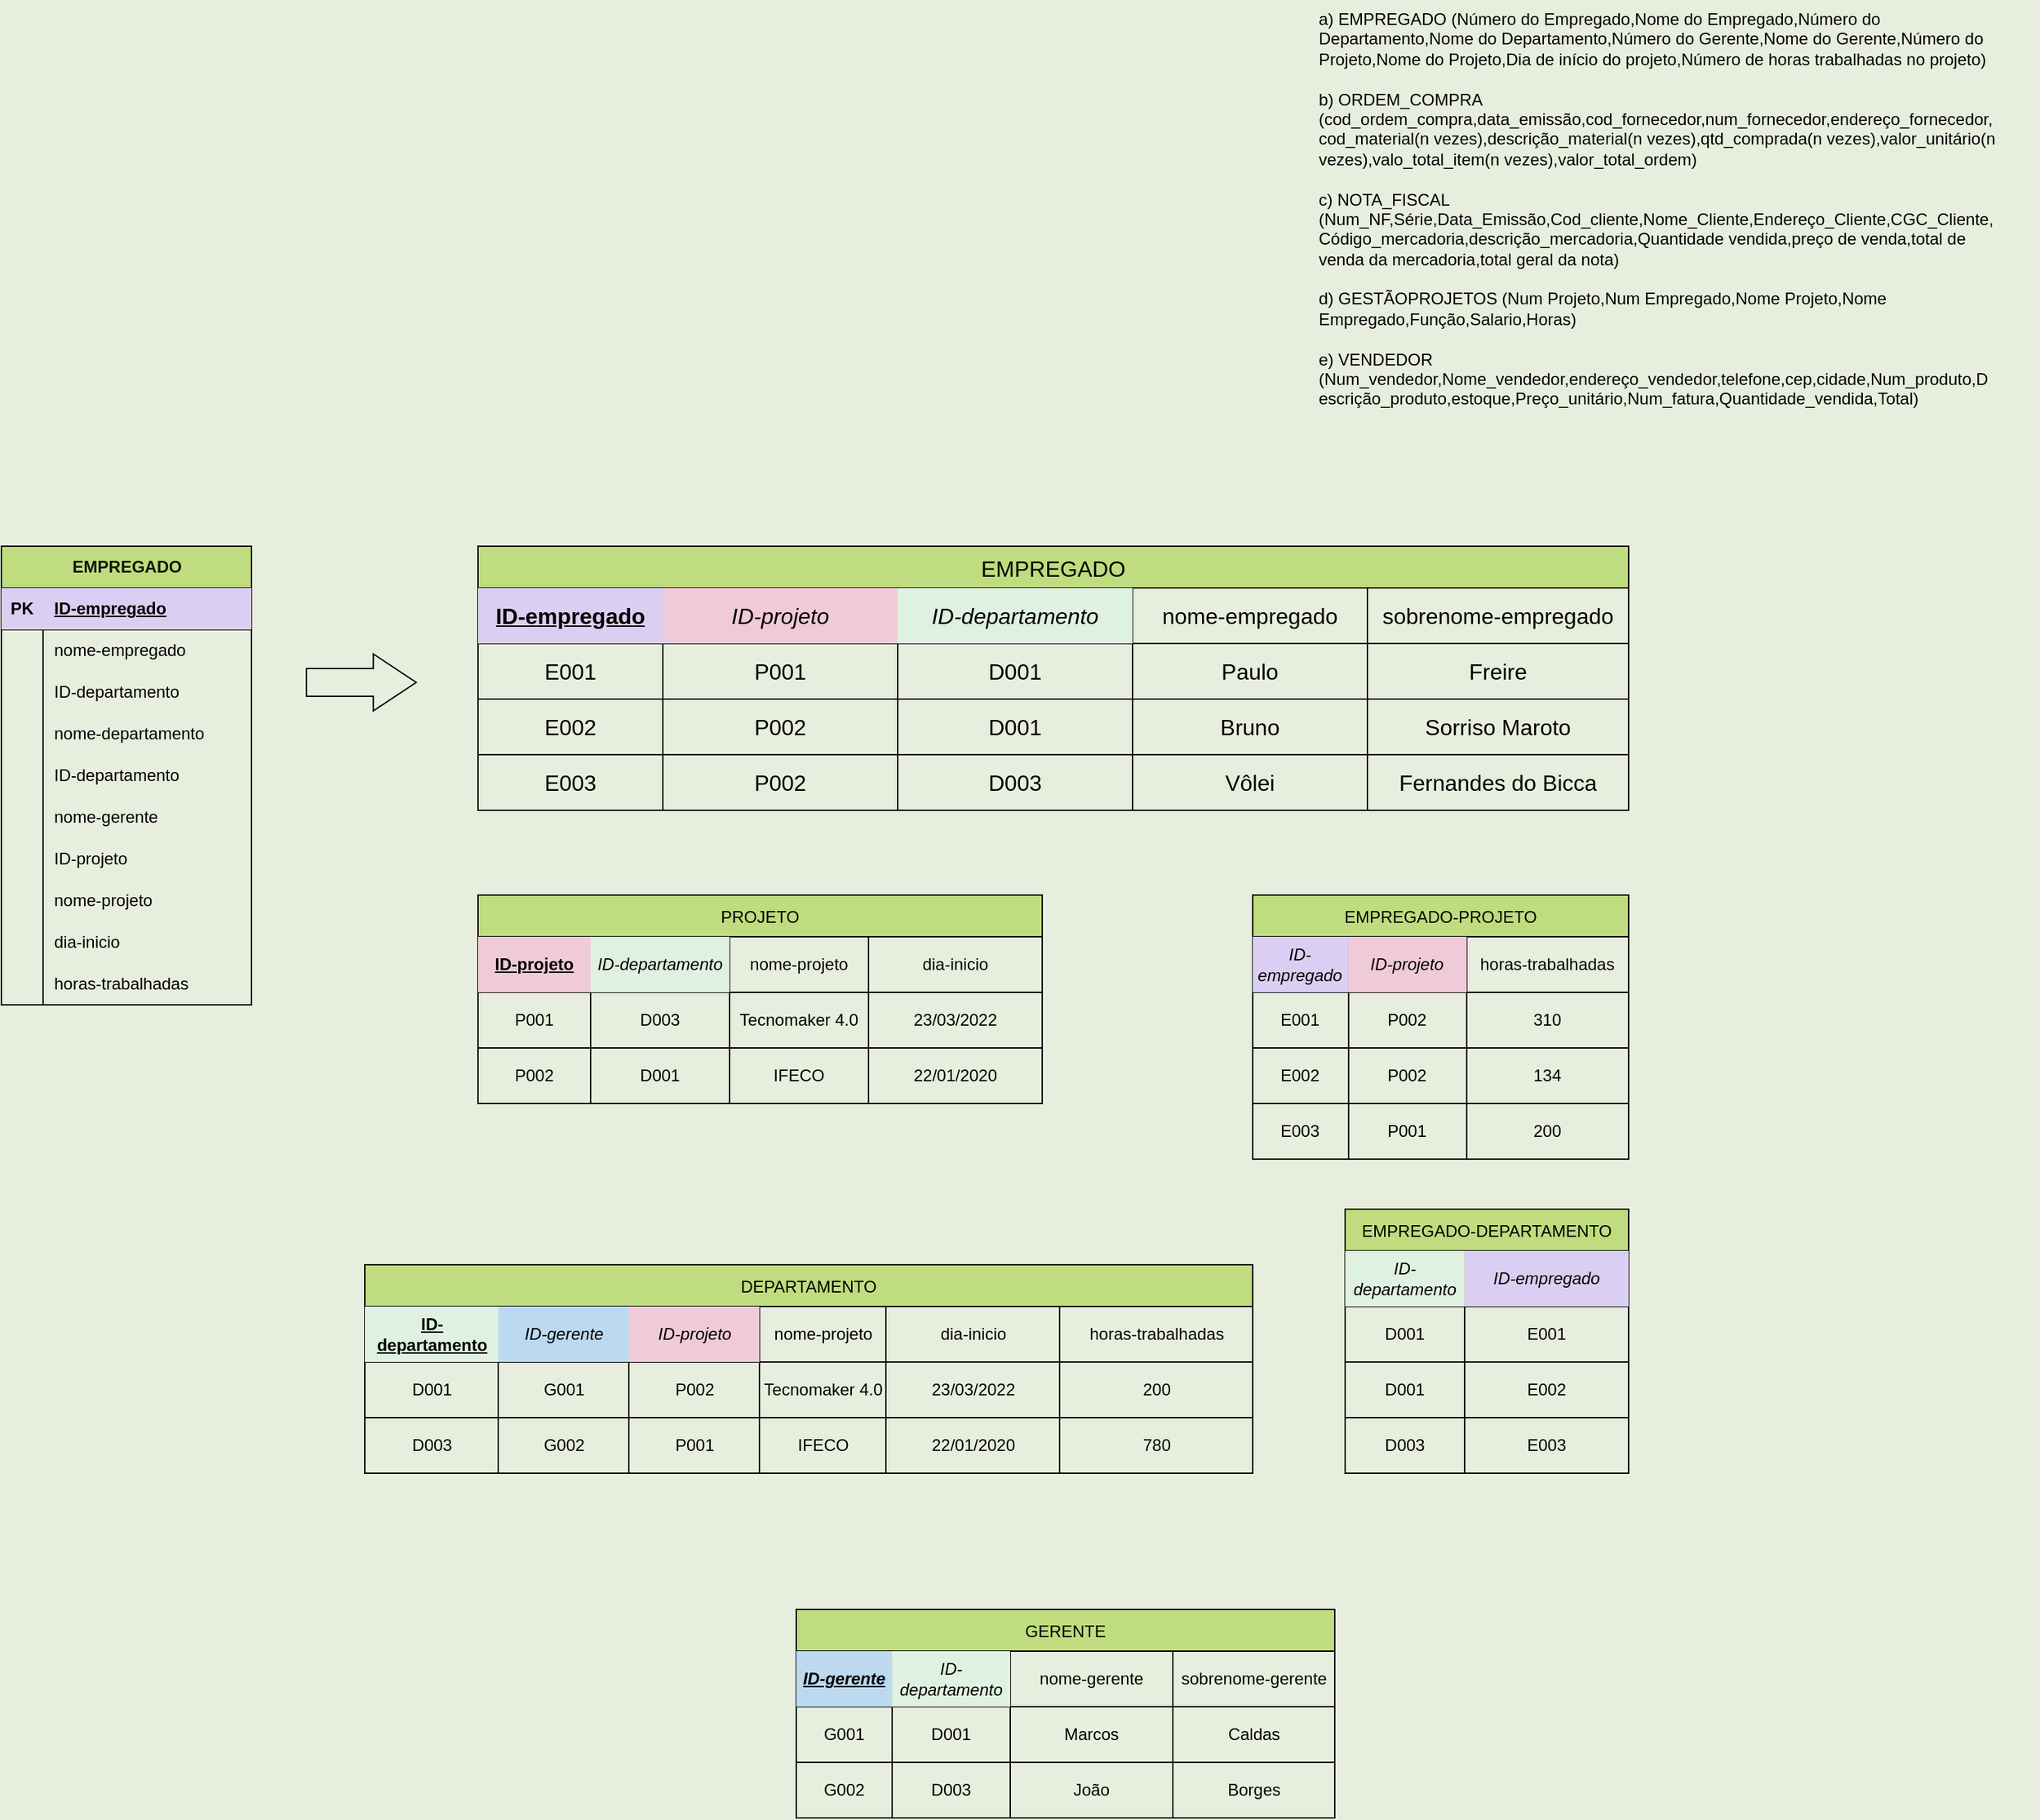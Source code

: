 <mxfile version="21.5.2" type="github">
  <diagram name="Página-1" id="yhrqLoXocR5tAU90KhDH">
    <mxGraphModel dx="1763" dy="854" grid="0" gridSize="10" guides="1" tooltips="1" connect="1" arrows="1" fold="1" page="0" pageScale="1" pageWidth="827" pageHeight="1169" background="#e8eedd" math="0" shadow="0">
      <root>
        <mxCell id="0" />
        <mxCell id="1" parent="0" />
        <mxCell id="97QDHkDUi-sa9f5NVffC-14" value="&lt;font color=&quot;#13180c&quot;&gt;EMPREGADO&lt;/font&gt;" style="shape=table;startSize=30;container=1;collapsible=1;childLayout=tableLayout;fixedRows=1;rowLines=0;fontStyle=1;align=center;resizeLast=1;html=1;fillColor=#bfdd7e;" vertex="1" parent="1">
          <mxGeometry x="-316" y="393" width="180" height="330" as="geometry" />
        </mxCell>
        <mxCell id="97QDHkDUi-sa9f5NVffC-15" value="" style="shape=tableRow;horizontal=0;startSize=0;swimlaneHead=0;swimlaneBody=0;fillColor=none;collapsible=0;dropTarget=0;points=[[0,0.5],[1,0.5]];portConstraint=eastwest;top=0;left=0;right=0;bottom=1;" vertex="1" parent="97QDHkDUi-sa9f5NVffC-14">
          <mxGeometry y="30" width="180" height="30" as="geometry" />
        </mxCell>
        <mxCell id="97QDHkDUi-sa9f5NVffC-16" value="PK" style="shape=partialRectangle;connectable=0;fillColor=#dacff2;top=0;left=0;bottom=0;right=0;fontStyle=1;overflow=hidden;whiteSpace=wrap;html=1;strokeColor=#dacff2;" vertex="1" parent="97QDHkDUi-sa9f5NVffC-15">
          <mxGeometry width="30" height="30" as="geometry">
            <mxRectangle width="30" height="30" as="alternateBounds" />
          </mxGeometry>
        </mxCell>
        <mxCell id="97QDHkDUi-sa9f5NVffC-17" value="ID-empregado" style="shape=partialRectangle;connectable=0;fillColor=#dacff2;top=0;left=0;bottom=0;right=0;align=left;spacingLeft=6;fontStyle=5;overflow=hidden;whiteSpace=wrap;html=1;strokeColor=#518e48;" vertex="1" parent="97QDHkDUi-sa9f5NVffC-15">
          <mxGeometry x="30" width="150" height="30" as="geometry">
            <mxRectangle width="150" height="30" as="alternateBounds" />
          </mxGeometry>
        </mxCell>
        <mxCell id="97QDHkDUi-sa9f5NVffC-18" value="" style="shape=tableRow;horizontal=0;startSize=0;swimlaneHead=0;swimlaneBody=0;fillColor=none;collapsible=0;dropTarget=0;points=[[0,0.5],[1,0.5]];portConstraint=eastwest;top=0;left=0;right=0;bottom=0;" vertex="1" parent="97QDHkDUi-sa9f5NVffC-14">
          <mxGeometry y="60" width="180" height="30" as="geometry" />
        </mxCell>
        <mxCell id="97QDHkDUi-sa9f5NVffC-19" value="" style="shape=partialRectangle;connectable=0;fillColor=none;top=0;left=0;bottom=0;right=0;editable=1;overflow=hidden;whiteSpace=wrap;html=1;" vertex="1" parent="97QDHkDUi-sa9f5NVffC-18">
          <mxGeometry width="30" height="30" as="geometry">
            <mxRectangle width="30" height="30" as="alternateBounds" />
          </mxGeometry>
        </mxCell>
        <mxCell id="97QDHkDUi-sa9f5NVffC-20" value="nome-empregado" style="shape=partialRectangle;connectable=0;fillColor=none;top=0;left=0;bottom=0;right=0;align=left;spacingLeft=6;overflow=hidden;whiteSpace=wrap;html=1;" vertex="1" parent="97QDHkDUi-sa9f5NVffC-18">
          <mxGeometry x="30" width="150" height="30" as="geometry">
            <mxRectangle width="150" height="30" as="alternateBounds" />
          </mxGeometry>
        </mxCell>
        <mxCell id="97QDHkDUi-sa9f5NVffC-21" value="" style="shape=tableRow;horizontal=0;startSize=0;swimlaneHead=0;swimlaneBody=0;fillColor=none;collapsible=0;dropTarget=0;points=[[0,0.5],[1,0.5]];portConstraint=eastwest;top=0;left=0;right=0;bottom=0;" vertex="1" parent="97QDHkDUi-sa9f5NVffC-14">
          <mxGeometry y="90" width="180" height="30" as="geometry" />
        </mxCell>
        <mxCell id="97QDHkDUi-sa9f5NVffC-22" value="" style="shape=partialRectangle;connectable=0;fillColor=none;top=0;left=0;bottom=0;right=0;editable=1;overflow=hidden;whiteSpace=wrap;html=1;" vertex="1" parent="97QDHkDUi-sa9f5NVffC-21">
          <mxGeometry width="30" height="30" as="geometry">
            <mxRectangle width="30" height="30" as="alternateBounds" />
          </mxGeometry>
        </mxCell>
        <mxCell id="97QDHkDUi-sa9f5NVffC-23" value="ID-departamento" style="shape=partialRectangle;connectable=0;fillColor=none;top=0;left=0;bottom=0;right=0;align=left;spacingLeft=6;overflow=hidden;whiteSpace=wrap;html=1;" vertex="1" parent="97QDHkDUi-sa9f5NVffC-21">
          <mxGeometry x="30" width="150" height="30" as="geometry">
            <mxRectangle width="150" height="30" as="alternateBounds" />
          </mxGeometry>
        </mxCell>
        <mxCell id="97QDHkDUi-sa9f5NVffC-24" value="" style="shape=tableRow;horizontal=0;startSize=0;swimlaneHead=0;swimlaneBody=0;fillColor=none;collapsible=0;dropTarget=0;points=[[0,0.5],[1,0.5]];portConstraint=eastwest;top=0;left=0;right=0;bottom=0;" vertex="1" parent="97QDHkDUi-sa9f5NVffC-14">
          <mxGeometry y="120" width="180" height="30" as="geometry" />
        </mxCell>
        <mxCell id="97QDHkDUi-sa9f5NVffC-25" value="" style="shape=partialRectangle;connectable=0;fillColor=none;top=0;left=0;bottom=0;right=0;editable=1;overflow=hidden;whiteSpace=wrap;html=1;" vertex="1" parent="97QDHkDUi-sa9f5NVffC-24">
          <mxGeometry width="30" height="30" as="geometry">
            <mxRectangle width="30" height="30" as="alternateBounds" />
          </mxGeometry>
        </mxCell>
        <mxCell id="97QDHkDUi-sa9f5NVffC-26" value="nome-departamento" style="shape=partialRectangle;connectable=0;fillColor=none;top=0;left=0;bottom=0;right=0;align=left;spacingLeft=6;overflow=hidden;whiteSpace=wrap;html=1;" vertex="1" parent="97QDHkDUi-sa9f5NVffC-24">
          <mxGeometry x="30" width="150" height="30" as="geometry">
            <mxRectangle width="150" height="30" as="alternateBounds" />
          </mxGeometry>
        </mxCell>
        <mxCell id="97QDHkDUi-sa9f5NVffC-49" style="shape=tableRow;horizontal=0;startSize=0;swimlaneHead=0;swimlaneBody=0;fillColor=none;collapsible=0;dropTarget=0;points=[[0,0.5],[1,0.5]];portConstraint=eastwest;top=0;left=0;right=0;bottom=0;" vertex="1" parent="97QDHkDUi-sa9f5NVffC-14">
          <mxGeometry y="150" width="180" height="30" as="geometry" />
        </mxCell>
        <mxCell id="97QDHkDUi-sa9f5NVffC-50" style="shape=partialRectangle;connectable=0;fillColor=none;top=0;left=0;bottom=0;right=0;editable=1;overflow=hidden;whiteSpace=wrap;html=1;" vertex="1" parent="97QDHkDUi-sa9f5NVffC-49">
          <mxGeometry width="30" height="30" as="geometry">
            <mxRectangle width="30" height="30" as="alternateBounds" />
          </mxGeometry>
        </mxCell>
        <mxCell id="97QDHkDUi-sa9f5NVffC-51" value="ID-departamento" style="shape=partialRectangle;connectable=0;fillColor=none;top=0;left=0;bottom=0;right=0;align=left;spacingLeft=6;overflow=hidden;whiteSpace=wrap;html=1;" vertex="1" parent="97QDHkDUi-sa9f5NVffC-49">
          <mxGeometry x="30" width="150" height="30" as="geometry">
            <mxRectangle width="150" height="30" as="alternateBounds" />
          </mxGeometry>
        </mxCell>
        <mxCell id="97QDHkDUi-sa9f5NVffC-28" style="shape=tableRow;horizontal=0;startSize=0;swimlaneHead=0;swimlaneBody=0;fillColor=none;collapsible=0;dropTarget=0;points=[[0,0.5],[1,0.5]];portConstraint=eastwest;top=0;left=0;right=0;bottom=0;" vertex="1" parent="97QDHkDUi-sa9f5NVffC-14">
          <mxGeometry y="180" width="180" height="30" as="geometry" />
        </mxCell>
        <mxCell id="97QDHkDUi-sa9f5NVffC-29" style="shape=partialRectangle;connectable=0;fillColor=none;top=0;left=0;bottom=0;right=0;editable=1;overflow=hidden;whiteSpace=wrap;html=1;" vertex="1" parent="97QDHkDUi-sa9f5NVffC-28">
          <mxGeometry width="30" height="30" as="geometry">
            <mxRectangle width="30" height="30" as="alternateBounds" />
          </mxGeometry>
        </mxCell>
        <mxCell id="97QDHkDUi-sa9f5NVffC-30" value="nome-gerente" style="shape=partialRectangle;connectable=0;fillColor=none;top=0;left=0;bottom=0;right=0;align=left;spacingLeft=6;overflow=hidden;whiteSpace=wrap;html=1;" vertex="1" parent="97QDHkDUi-sa9f5NVffC-28">
          <mxGeometry x="30" width="150" height="30" as="geometry">
            <mxRectangle width="150" height="30" as="alternateBounds" />
          </mxGeometry>
        </mxCell>
        <mxCell id="97QDHkDUi-sa9f5NVffC-31" style="shape=tableRow;horizontal=0;startSize=0;swimlaneHead=0;swimlaneBody=0;fillColor=none;collapsible=0;dropTarget=0;points=[[0,0.5],[1,0.5]];portConstraint=eastwest;top=0;left=0;right=0;bottom=0;" vertex="1" parent="97QDHkDUi-sa9f5NVffC-14">
          <mxGeometry y="210" width="180" height="30" as="geometry" />
        </mxCell>
        <mxCell id="97QDHkDUi-sa9f5NVffC-32" style="shape=partialRectangle;connectable=0;fillColor=none;top=0;left=0;bottom=0;right=0;editable=1;overflow=hidden;whiteSpace=wrap;html=1;" vertex="1" parent="97QDHkDUi-sa9f5NVffC-31">
          <mxGeometry width="30" height="30" as="geometry">
            <mxRectangle width="30" height="30" as="alternateBounds" />
          </mxGeometry>
        </mxCell>
        <mxCell id="97QDHkDUi-sa9f5NVffC-33" value="ID-projeto" style="shape=partialRectangle;connectable=0;fillColor=none;top=0;left=0;bottom=0;right=0;align=left;spacingLeft=6;overflow=hidden;whiteSpace=wrap;html=1;" vertex="1" parent="97QDHkDUi-sa9f5NVffC-31">
          <mxGeometry x="30" width="150" height="30" as="geometry">
            <mxRectangle width="150" height="30" as="alternateBounds" />
          </mxGeometry>
        </mxCell>
        <mxCell id="97QDHkDUi-sa9f5NVffC-34" style="shape=tableRow;horizontal=0;startSize=0;swimlaneHead=0;swimlaneBody=0;fillColor=none;collapsible=0;dropTarget=0;points=[[0,0.5],[1,0.5]];portConstraint=eastwest;top=0;left=0;right=0;bottom=0;" vertex="1" parent="97QDHkDUi-sa9f5NVffC-14">
          <mxGeometry y="240" width="180" height="30" as="geometry" />
        </mxCell>
        <mxCell id="97QDHkDUi-sa9f5NVffC-35" style="shape=partialRectangle;connectable=0;fillColor=none;top=0;left=0;bottom=0;right=0;editable=1;overflow=hidden;whiteSpace=wrap;html=1;" vertex="1" parent="97QDHkDUi-sa9f5NVffC-34">
          <mxGeometry width="30" height="30" as="geometry">
            <mxRectangle width="30" height="30" as="alternateBounds" />
          </mxGeometry>
        </mxCell>
        <mxCell id="97QDHkDUi-sa9f5NVffC-36" value="nome-projeto" style="shape=partialRectangle;connectable=0;fillColor=none;top=0;left=0;bottom=0;right=0;align=left;spacingLeft=6;overflow=hidden;whiteSpace=wrap;html=1;" vertex="1" parent="97QDHkDUi-sa9f5NVffC-34">
          <mxGeometry x="30" width="150" height="30" as="geometry">
            <mxRectangle width="150" height="30" as="alternateBounds" />
          </mxGeometry>
        </mxCell>
        <mxCell id="97QDHkDUi-sa9f5NVffC-37" style="shape=tableRow;horizontal=0;startSize=0;swimlaneHead=0;swimlaneBody=0;fillColor=none;collapsible=0;dropTarget=0;points=[[0,0.5],[1,0.5]];portConstraint=eastwest;top=0;left=0;right=0;bottom=0;" vertex="1" parent="97QDHkDUi-sa9f5NVffC-14">
          <mxGeometry y="270" width="180" height="30" as="geometry" />
        </mxCell>
        <mxCell id="97QDHkDUi-sa9f5NVffC-38" style="shape=partialRectangle;connectable=0;fillColor=none;top=0;left=0;bottom=0;right=0;editable=1;overflow=hidden;whiteSpace=wrap;html=1;" vertex="1" parent="97QDHkDUi-sa9f5NVffC-37">
          <mxGeometry width="30" height="30" as="geometry">
            <mxRectangle width="30" height="30" as="alternateBounds" />
          </mxGeometry>
        </mxCell>
        <mxCell id="97QDHkDUi-sa9f5NVffC-39" value="dia-inicio" style="shape=partialRectangle;connectable=0;fillColor=none;top=0;left=0;bottom=0;right=0;align=left;spacingLeft=6;overflow=hidden;whiteSpace=wrap;html=1;" vertex="1" parent="97QDHkDUi-sa9f5NVffC-37">
          <mxGeometry x="30" width="150" height="30" as="geometry">
            <mxRectangle width="150" height="30" as="alternateBounds" />
          </mxGeometry>
        </mxCell>
        <mxCell id="97QDHkDUi-sa9f5NVffC-46" style="shape=tableRow;horizontal=0;startSize=0;swimlaneHead=0;swimlaneBody=0;fillColor=none;collapsible=0;dropTarget=0;points=[[0,0.5],[1,0.5]];portConstraint=eastwest;top=0;left=0;right=0;bottom=0;" vertex="1" parent="97QDHkDUi-sa9f5NVffC-14">
          <mxGeometry y="300" width="180" height="30" as="geometry" />
        </mxCell>
        <mxCell id="97QDHkDUi-sa9f5NVffC-47" style="shape=partialRectangle;connectable=0;fillColor=none;top=0;left=0;bottom=0;right=0;editable=1;overflow=hidden;whiteSpace=wrap;html=1;" vertex="1" parent="97QDHkDUi-sa9f5NVffC-46">
          <mxGeometry width="30" height="30" as="geometry">
            <mxRectangle width="30" height="30" as="alternateBounds" />
          </mxGeometry>
        </mxCell>
        <mxCell id="97QDHkDUi-sa9f5NVffC-48" value="horas-trabalhadas" style="shape=partialRectangle;connectable=0;fillColor=none;top=0;left=0;bottom=0;right=0;align=left;spacingLeft=6;overflow=hidden;whiteSpace=wrap;html=1;" vertex="1" parent="97QDHkDUi-sa9f5NVffC-46">
          <mxGeometry x="30" width="150" height="30" as="geometry">
            <mxRectangle width="150" height="30" as="alternateBounds" />
          </mxGeometry>
        </mxCell>
        <mxCell id="97QDHkDUi-sa9f5NVffC-27" value="a) EMPREGADO (Número do Empregado,Nome do Empregado,Número do&lt;br&gt;Departamento,Nome do Departamento,Número do Gerente,Nome do Gerente,Número do&lt;br&gt;Projeto,Nome do Projeto,Dia de início do projeto,Número de horas trabalhadas no projeto)&lt;br&gt;&lt;br&gt; b) ORDEM_COMPRA&lt;br&gt;(cod_ordem_compra,data_emissão,cod_fornecedor,num_fornecedor,endereço_fornecedor,&lt;br&gt;cod_material(n vezes),descrição_material(n vezes),qtd_comprada(n vezes),valor_unitário(n&lt;br&gt;vezes),valo_total_item(n vezes),valor_total_ordem)&lt;br&gt;&lt;br&gt; c) NOTA_FISCAL&lt;br&gt;(Num_NF,Série,Data_Emissão,Cod_cliente,Nome_Cliente,Endereço_Cliente,CGC_Cliente,&lt;br&gt;Código_mercadoria,descrição_mercadoria,Quantidade vendida,preço de venda,total de&lt;br&gt;venda da mercadoria,total geral da nota)&lt;br&gt;&lt;br&gt; d) GESTÃOPROJETOS (Num Projeto,Num Empregado,Nome Projeto,Nome&lt;br&gt;Empregado,Função,Salario,Horas)&lt;br&gt;&lt;br&gt; e) VENDEDOR&lt;br&gt;(Num_vendedor,Nome_vendedor,endereço_vendedor,telefone,cep,cidade,Num_produto,D&lt;br&gt;escrição_produto,estoque,Preço_unitário,Num_fatura,Quantidade_vendida,Total)" style="text;whiteSpace=wrap;html=1;" vertex="1" parent="1">
          <mxGeometry x="630" width="520" height="250" as="geometry" />
        </mxCell>
        <mxCell id="97QDHkDUi-sa9f5NVffC-52" value="EMPREGADO" style="shape=table;startSize=30;container=1;collapsible=0;childLayout=tableLayout;strokeColor=default;fontSize=16;fillColor=#BFDD7E;" vertex="1" parent="1">
          <mxGeometry x="27" y="393" width="827.958" height="190" as="geometry" />
        </mxCell>
        <mxCell id="97QDHkDUi-sa9f5NVffC-53" value="" style="shape=tableRow;horizontal=0;startSize=0;swimlaneHead=0;swimlaneBody=0;strokeColor=inherit;top=0;left=0;bottom=0;right=0;collapsible=0;dropTarget=0;fillColor=none;points=[[0,0.5],[1,0.5]];portConstraint=eastwest;fontSize=16;" vertex="1" parent="97QDHkDUi-sa9f5NVffC-52">
          <mxGeometry y="30" width="827.958" height="40" as="geometry" />
        </mxCell>
        <mxCell id="97QDHkDUi-sa9f5NVffC-54" value="&lt;b&gt;&lt;u&gt;ID-empregado&lt;/u&gt;&lt;/b&gt;" style="shape=partialRectangle;html=1;whiteSpace=wrap;connectable=0;strokeColor=inherit;overflow=hidden;fillColor=#DACFF2;top=0;left=0;bottom=0;right=0;pointerEvents=1;fontSize=16;" vertex="1" parent="97QDHkDUi-sa9f5NVffC-53">
          <mxGeometry width="133" height="40" as="geometry">
            <mxRectangle width="133" height="40" as="alternateBounds" />
          </mxGeometry>
        </mxCell>
        <mxCell id="97QDHkDUi-sa9f5NVffC-142" value="&lt;i&gt;ID-projeto&lt;/i&gt;" style="shape=partialRectangle;html=1;whiteSpace=wrap;connectable=0;strokeColor=inherit;overflow=hidden;fillColor=#F1CAD9;top=0;left=0;bottom=0;right=0;pointerEvents=1;fontSize=16;" vertex="1" parent="97QDHkDUi-sa9f5NVffC-53">
          <mxGeometry x="133" width="169" height="40" as="geometry">
            <mxRectangle width="169" height="40" as="alternateBounds" />
          </mxGeometry>
        </mxCell>
        <mxCell id="97QDHkDUi-sa9f5NVffC-56" value="&lt;i&gt;ID-departamento&lt;/i&gt;" style="shape=partialRectangle;html=1;whiteSpace=wrap;connectable=0;strokeColor=inherit;overflow=hidden;fillColor=#dff1e0;top=0;left=0;bottom=0;right=0;pointerEvents=1;fontSize=16;" vertex="1" parent="97QDHkDUi-sa9f5NVffC-53">
          <mxGeometry x="302" width="169" height="40" as="geometry">
            <mxRectangle width="169" height="40" as="alternateBounds" />
          </mxGeometry>
        </mxCell>
        <mxCell id="97QDHkDUi-sa9f5NVffC-78" value="nome-empregado" style="shape=partialRectangle;html=1;whiteSpace=wrap;connectable=0;strokeColor=inherit;overflow=hidden;fillColor=none;top=0;left=0;bottom=0;right=0;pointerEvents=1;fontSize=16;" vertex="1" parent="97QDHkDUi-sa9f5NVffC-53">
          <mxGeometry x="471" width="169" height="40" as="geometry">
            <mxRectangle width="169" height="40" as="alternateBounds" />
          </mxGeometry>
        </mxCell>
        <mxCell id="97QDHkDUi-sa9f5NVffC-82" value="sobrenome-empregado" style="shape=partialRectangle;html=1;whiteSpace=wrap;connectable=0;strokeColor=inherit;overflow=hidden;fillColor=none;top=0;left=0;bottom=0;right=0;pointerEvents=1;fontSize=16;" vertex="1" parent="97QDHkDUi-sa9f5NVffC-53">
          <mxGeometry x="640" width="188" height="40" as="geometry">
            <mxRectangle width="188" height="40" as="alternateBounds" />
          </mxGeometry>
        </mxCell>
        <mxCell id="97QDHkDUi-sa9f5NVffC-57" value="" style="shape=tableRow;horizontal=0;startSize=0;swimlaneHead=0;swimlaneBody=0;strokeColor=inherit;top=0;left=0;bottom=0;right=0;collapsible=0;dropTarget=0;fillColor=none;points=[[0,0.5],[1,0.5]];portConstraint=eastwest;fontSize=16;" vertex="1" parent="97QDHkDUi-sa9f5NVffC-52">
          <mxGeometry y="70" width="827.958" height="40" as="geometry" />
        </mxCell>
        <mxCell id="97QDHkDUi-sa9f5NVffC-58" value="E001" style="shape=partialRectangle;html=1;whiteSpace=wrap;connectable=0;strokeColor=inherit;overflow=hidden;fillColor=none;top=0;left=0;bottom=0;right=0;pointerEvents=1;fontSize=16;" vertex="1" parent="97QDHkDUi-sa9f5NVffC-57">
          <mxGeometry width="133" height="40" as="geometry">
            <mxRectangle width="133" height="40" as="alternateBounds" />
          </mxGeometry>
        </mxCell>
        <mxCell id="97QDHkDUi-sa9f5NVffC-143" value="P001" style="shape=partialRectangle;html=1;whiteSpace=wrap;connectable=0;strokeColor=inherit;overflow=hidden;fillColor=none;top=0;left=0;bottom=0;right=0;pointerEvents=1;fontSize=16;" vertex="1" parent="97QDHkDUi-sa9f5NVffC-57">
          <mxGeometry x="133" width="169" height="40" as="geometry">
            <mxRectangle width="169" height="40" as="alternateBounds" />
          </mxGeometry>
        </mxCell>
        <mxCell id="97QDHkDUi-sa9f5NVffC-60" value="D001" style="shape=partialRectangle;html=1;whiteSpace=wrap;connectable=0;strokeColor=inherit;overflow=hidden;fillColor=none;top=0;left=0;bottom=0;right=0;pointerEvents=1;fontSize=16;" vertex="1" parent="97QDHkDUi-sa9f5NVffC-57">
          <mxGeometry x="302" width="169" height="40" as="geometry">
            <mxRectangle width="169" height="40" as="alternateBounds" />
          </mxGeometry>
        </mxCell>
        <mxCell id="97QDHkDUi-sa9f5NVffC-79" value="Paulo" style="shape=partialRectangle;html=1;whiteSpace=wrap;connectable=0;strokeColor=inherit;overflow=hidden;fillColor=none;top=0;left=0;bottom=0;right=0;pointerEvents=1;fontSize=16;" vertex="1" parent="97QDHkDUi-sa9f5NVffC-57">
          <mxGeometry x="471" width="169" height="40" as="geometry">
            <mxRectangle width="169" height="40" as="alternateBounds" />
          </mxGeometry>
        </mxCell>
        <mxCell id="97QDHkDUi-sa9f5NVffC-83" value="Freire" style="shape=partialRectangle;html=1;whiteSpace=wrap;connectable=0;strokeColor=inherit;overflow=hidden;fillColor=none;top=0;left=0;bottom=0;right=0;pointerEvents=1;fontSize=16;" vertex="1" parent="97QDHkDUi-sa9f5NVffC-57">
          <mxGeometry x="640" width="188" height="40" as="geometry">
            <mxRectangle width="188" height="40" as="alternateBounds" />
          </mxGeometry>
        </mxCell>
        <mxCell id="97QDHkDUi-sa9f5NVffC-61" value="" style="shape=tableRow;horizontal=0;startSize=0;swimlaneHead=0;swimlaneBody=0;strokeColor=inherit;top=0;left=0;bottom=0;right=0;collapsible=0;dropTarget=0;fillColor=none;points=[[0,0.5],[1,0.5]];portConstraint=eastwest;fontSize=16;" vertex="1" parent="97QDHkDUi-sa9f5NVffC-52">
          <mxGeometry y="110" width="827.958" height="40" as="geometry" />
        </mxCell>
        <mxCell id="97QDHkDUi-sa9f5NVffC-62" value="E002" style="shape=partialRectangle;html=1;whiteSpace=wrap;connectable=0;strokeColor=inherit;overflow=hidden;fillColor=none;top=0;left=0;bottom=0;right=0;pointerEvents=1;fontSize=16;" vertex="1" parent="97QDHkDUi-sa9f5NVffC-61">
          <mxGeometry width="133" height="40" as="geometry">
            <mxRectangle width="133" height="40" as="alternateBounds" />
          </mxGeometry>
        </mxCell>
        <mxCell id="97QDHkDUi-sa9f5NVffC-144" value="P002" style="shape=partialRectangle;html=1;whiteSpace=wrap;connectable=0;strokeColor=inherit;overflow=hidden;fillColor=none;top=0;left=0;bottom=0;right=0;pointerEvents=1;fontSize=16;" vertex="1" parent="97QDHkDUi-sa9f5NVffC-61">
          <mxGeometry x="133" width="169" height="40" as="geometry">
            <mxRectangle width="169" height="40" as="alternateBounds" />
          </mxGeometry>
        </mxCell>
        <mxCell id="97QDHkDUi-sa9f5NVffC-64" value="D001" style="shape=partialRectangle;html=1;whiteSpace=wrap;connectable=0;strokeColor=inherit;overflow=hidden;fillColor=none;top=0;left=0;bottom=0;right=0;pointerEvents=1;fontSize=16;" vertex="1" parent="97QDHkDUi-sa9f5NVffC-61">
          <mxGeometry x="302" width="169" height="40" as="geometry">
            <mxRectangle width="169" height="40" as="alternateBounds" />
          </mxGeometry>
        </mxCell>
        <mxCell id="97QDHkDUi-sa9f5NVffC-80" value="Bruno" style="shape=partialRectangle;html=1;whiteSpace=wrap;connectable=0;strokeColor=inherit;overflow=hidden;fillColor=none;top=0;left=0;bottom=0;right=0;pointerEvents=1;fontSize=16;" vertex="1" parent="97QDHkDUi-sa9f5NVffC-61">
          <mxGeometry x="471" width="169" height="40" as="geometry">
            <mxRectangle width="169" height="40" as="alternateBounds" />
          </mxGeometry>
        </mxCell>
        <mxCell id="97QDHkDUi-sa9f5NVffC-84" value="Sorriso Maroto" style="shape=partialRectangle;html=1;whiteSpace=wrap;connectable=0;strokeColor=inherit;overflow=hidden;fillColor=none;top=0;left=0;bottom=0;right=0;pointerEvents=1;fontSize=16;" vertex="1" parent="97QDHkDUi-sa9f5NVffC-61">
          <mxGeometry x="640" width="188" height="40" as="geometry">
            <mxRectangle width="188" height="40" as="alternateBounds" />
          </mxGeometry>
        </mxCell>
        <mxCell id="97QDHkDUi-sa9f5NVffC-69" style="shape=tableRow;horizontal=0;startSize=0;swimlaneHead=0;swimlaneBody=0;strokeColor=inherit;top=0;left=0;bottom=0;right=0;collapsible=0;dropTarget=0;fillColor=none;points=[[0,0.5],[1,0.5]];portConstraint=eastwest;fontSize=16;" vertex="1" parent="97QDHkDUi-sa9f5NVffC-52">
          <mxGeometry y="150" width="827.958" height="40" as="geometry" />
        </mxCell>
        <mxCell id="97QDHkDUi-sa9f5NVffC-70" value="E003" style="shape=partialRectangle;html=1;whiteSpace=wrap;connectable=0;strokeColor=inherit;overflow=hidden;fillColor=none;top=0;left=0;bottom=0;right=0;pointerEvents=1;fontSize=16;" vertex="1" parent="97QDHkDUi-sa9f5NVffC-69">
          <mxGeometry width="133" height="40" as="geometry">
            <mxRectangle width="133" height="40" as="alternateBounds" />
          </mxGeometry>
        </mxCell>
        <mxCell id="97QDHkDUi-sa9f5NVffC-145" value="P002" style="shape=partialRectangle;html=1;whiteSpace=wrap;connectable=0;strokeColor=inherit;overflow=hidden;fillColor=none;top=0;left=0;bottom=0;right=0;pointerEvents=1;fontSize=16;" vertex="1" parent="97QDHkDUi-sa9f5NVffC-69">
          <mxGeometry x="133" width="169" height="40" as="geometry">
            <mxRectangle width="169" height="40" as="alternateBounds" />
          </mxGeometry>
        </mxCell>
        <mxCell id="97QDHkDUi-sa9f5NVffC-72" value="D003" style="shape=partialRectangle;html=1;whiteSpace=wrap;connectable=0;strokeColor=inherit;overflow=hidden;fillColor=none;top=0;left=0;bottom=0;right=0;pointerEvents=1;fontSize=16;" vertex="1" parent="97QDHkDUi-sa9f5NVffC-69">
          <mxGeometry x="302" width="169" height="40" as="geometry">
            <mxRectangle width="169" height="40" as="alternateBounds" />
          </mxGeometry>
        </mxCell>
        <mxCell id="97QDHkDUi-sa9f5NVffC-81" value="Vôlei" style="shape=partialRectangle;html=1;whiteSpace=wrap;connectable=0;strokeColor=inherit;overflow=hidden;fillColor=none;top=0;left=0;bottom=0;right=0;pointerEvents=1;fontSize=16;" vertex="1" parent="97QDHkDUi-sa9f5NVffC-69">
          <mxGeometry x="471" width="169" height="40" as="geometry">
            <mxRectangle width="169" height="40" as="alternateBounds" />
          </mxGeometry>
        </mxCell>
        <mxCell id="97QDHkDUi-sa9f5NVffC-85" value="Fernandes do Bicca" style="shape=partialRectangle;html=1;whiteSpace=wrap;connectable=0;strokeColor=inherit;overflow=hidden;fillColor=none;top=0;left=0;bottom=0;right=0;pointerEvents=1;fontSize=16;" vertex="1" parent="97QDHkDUi-sa9f5NVffC-69">
          <mxGeometry x="640" width="188" height="40" as="geometry">
            <mxRectangle width="188" height="40" as="alternateBounds" />
          </mxGeometry>
        </mxCell>
        <mxCell id="97QDHkDUi-sa9f5NVffC-65" value="" style="shape=flexArrow;endArrow=classic;html=1;rounded=0;width=20;endSize=9.957;" edge="1" parent="1">
          <mxGeometry width="50" height="50" relative="1" as="geometry">
            <mxPoint x="-97" y="491" as="sourcePoint" />
            <mxPoint x="-17" y="491" as="targetPoint" />
          </mxGeometry>
        </mxCell>
        <mxCell id="97QDHkDUi-sa9f5NVffC-102" value="PROJETO" style="shape=table;startSize=30;container=1;collapsible=0;childLayout=tableLayout;fillColor=#BFDD7E;" vertex="1" parent="1">
          <mxGeometry x="27" y="644" width="406" height="150" as="geometry" />
        </mxCell>
        <mxCell id="97QDHkDUi-sa9f5NVffC-103" value="" style="shape=tableRow;horizontal=0;startSize=0;swimlaneHead=0;swimlaneBody=0;strokeColor=inherit;top=0;left=0;bottom=0;right=0;collapsible=0;dropTarget=0;fillColor=none;points=[[0,0.5],[1,0.5]];portConstraint=eastwest;" vertex="1" parent="97QDHkDUi-sa9f5NVffC-102">
          <mxGeometry y="30" width="406" height="40" as="geometry" />
        </mxCell>
        <mxCell id="97QDHkDUi-sa9f5NVffC-104" value="ID-projeto" style="shape=partialRectangle;html=1;whiteSpace=wrap;connectable=0;strokeColor=inherit;overflow=hidden;fillColor=#F1CAD9;top=0;left=0;bottom=0;right=0;pointerEvents=1;fontStyle=5" vertex="1" parent="97QDHkDUi-sa9f5NVffC-103">
          <mxGeometry width="81" height="40" as="geometry">
            <mxRectangle width="81" height="40" as="alternateBounds" />
          </mxGeometry>
        </mxCell>
        <mxCell id="97QDHkDUi-sa9f5NVffC-115" value="&lt;i&gt;ID-departamento&lt;/i&gt;" style="shape=partialRectangle;html=1;whiteSpace=wrap;connectable=0;strokeColor=inherit;overflow=hidden;fillColor=#DFF1E0;top=0;left=0;bottom=0;right=0;pointerEvents=1;" vertex="1" parent="97QDHkDUi-sa9f5NVffC-103">
          <mxGeometry x="81" width="100" height="40" as="geometry">
            <mxRectangle width="100" height="40" as="alternateBounds" />
          </mxGeometry>
        </mxCell>
        <mxCell id="97QDHkDUi-sa9f5NVffC-105" value="nome-projeto" style="shape=partialRectangle;html=1;whiteSpace=wrap;connectable=0;strokeColor=inherit;overflow=hidden;fillColor=none;top=0;left=0;bottom=0;right=0;pointerEvents=1;" vertex="1" parent="97QDHkDUi-sa9f5NVffC-103">
          <mxGeometry x="181" width="100" height="40" as="geometry">
            <mxRectangle width="100" height="40" as="alternateBounds" />
          </mxGeometry>
        </mxCell>
        <mxCell id="97QDHkDUi-sa9f5NVffC-106" value="dia-inicio" style="shape=partialRectangle;html=1;whiteSpace=wrap;connectable=0;strokeColor=inherit;overflow=hidden;fillColor=none;top=0;left=0;bottom=0;right=0;pointerEvents=1;" vertex="1" parent="97QDHkDUi-sa9f5NVffC-103">
          <mxGeometry x="281" width="125" height="40" as="geometry">
            <mxRectangle width="125" height="40" as="alternateBounds" />
          </mxGeometry>
        </mxCell>
        <mxCell id="97QDHkDUi-sa9f5NVffC-107" value="" style="shape=tableRow;horizontal=0;startSize=0;swimlaneHead=0;swimlaneBody=0;strokeColor=inherit;top=0;left=0;bottom=0;right=0;collapsible=0;dropTarget=0;fillColor=none;points=[[0,0.5],[1,0.5]];portConstraint=eastwest;" vertex="1" parent="97QDHkDUi-sa9f5NVffC-102">
          <mxGeometry y="70" width="406" height="40" as="geometry" />
        </mxCell>
        <mxCell id="97QDHkDUi-sa9f5NVffC-108" value="P001" style="shape=partialRectangle;html=1;whiteSpace=wrap;connectable=0;strokeColor=inherit;overflow=hidden;fillColor=none;top=0;left=0;bottom=0;right=0;pointerEvents=1;" vertex="1" parent="97QDHkDUi-sa9f5NVffC-107">
          <mxGeometry width="81" height="40" as="geometry">
            <mxRectangle width="81" height="40" as="alternateBounds" />
          </mxGeometry>
        </mxCell>
        <mxCell id="97QDHkDUi-sa9f5NVffC-116" value="D003" style="shape=partialRectangle;html=1;whiteSpace=wrap;connectable=0;strokeColor=inherit;overflow=hidden;fillColor=none;top=0;left=0;bottom=0;right=0;pointerEvents=1;" vertex="1" parent="97QDHkDUi-sa9f5NVffC-107">
          <mxGeometry x="81" width="100" height="40" as="geometry">
            <mxRectangle width="100" height="40" as="alternateBounds" />
          </mxGeometry>
        </mxCell>
        <mxCell id="97QDHkDUi-sa9f5NVffC-109" value="Tecnomaker 4.0" style="shape=partialRectangle;html=1;whiteSpace=wrap;connectable=0;strokeColor=inherit;overflow=hidden;fillColor=none;top=0;left=0;bottom=0;right=0;pointerEvents=1;" vertex="1" parent="97QDHkDUi-sa9f5NVffC-107">
          <mxGeometry x="181" width="100" height="40" as="geometry">
            <mxRectangle width="100" height="40" as="alternateBounds" />
          </mxGeometry>
        </mxCell>
        <mxCell id="97QDHkDUi-sa9f5NVffC-110" value="23/03/2022" style="shape=partialRectangle;html=1;whiteSpace=wrap;connectable=0;strokeColor=inherit;overflow=hidden;fillColor=none;top=0;left=0;bottom=0;right=0;pointerEvents=1;" vertex="1" parent="97QDHkDUi-sa9f5NVffC-107">
          <mxGeometry x="281" width="125" height="40" as="geometry">
            <mxRectangle width="125" height="40" as="alternateBounds" />
          </mxGeometry>
        </mxCell>
        <mxCell id="97QDHkDUi-sa9f5NVffC-117" style="shape=tableRow;horizontal=0;startSize=0;swimlaneHead=0;swimlaneBody=0;strokeColor=inherit;top=0;left=0;bottom=0;right=0;collapsible=0;dropTarget=0;fillColor=none;points=[[0,0.5],[1,0.5]];portConstraint=eastwest;" vertex="1" parent="97QDHkDUi-sa9f5NVffC-102">
          <mxGeometry y="110" width="406" height="40" as="geometry" />
        </mxCell>
        <mxCell id="97QDHkDUi-sa9f5NVffC-118" value="P002" style="shape=partialRectangle;html=1;whiteSpace=wrap;connectable=0;strokeColor=inherit;overflow=hidden;fillColor=none;top=0;left=0;bottom=0;right=0;pointerEvents=1;" vertex="1" parent="97QDHkDUi-sa9f5NVffC-117">
          <mxGeometry width="81" height="40" as="geometry">
            <mxRectangle width="81" height="40" as="alternateBounds" />
          </mxGeometry>
        </mxCell>
        <mxCell id="97QDHkDUi-sa9f5NVffC-119" value="D001" style="shape=partialRectangle;html=1;whiteSpace=wrap;connectable=0;strokeColor=inherit;overflow=hidden;fillColor=none;top=0;left=0;bottom=0;right=0;pointerEvents=1;" vertex="1" parent="97QDHkDUi-sa9f5NVffC-117">
          <mxGeometry x="81" width="100" height="40" as="geometry">
            <mxRectangle width="100" height="40" as="alternateBounds" />
          </mxGeometry>
        </mxCell>
        <mxCell id="97QDHkDUi-sa9f5NVffC-120" value="IFECO" style="shape=partialRectangle;html=1;whiteSpace=wrap;connectable=0;strokeColor=inherit;overflow=hidden;fillColor=none;top=0;left=0;bottom=0;right=0;pointerEvents=1;" vertex="1" parent="97QDHkDUi-sa9f5NVffC-117">
          <mxGeometry x="181" width="100" height="40" as="geometry">
            <mxRectangle width="100" height="40" as="alternateBounds" />
          </mxGeometry>
        </mxCell>
        <mxCell id="97QDHkDUi-sa9f5NVffC-121" value="22/01/2020" style="shape=partialRectangle;html=1;whiteSpace=wrap;connectable=0;strokeColor=inherit;overflow=hidden;fillColor=none;top=0;left=0;bottom=0;right=0;pointerEvents=1;" vertex="1" parent="97QDHkDUi-sa9f5NVffC-117">
          <mxGeometry x="281" width="125" height="40" as="geometry">
            <mxRectangle width="125" height="40" as="alternateBounds" />
          </mxGeometry>
        </mxCell>
        <mxCell id="97QDHkDUi-sa9f5NVffC-123" value="DEPARTAMENTO" style="shape=table;startSize=30;container=1;collapsible=0;childLayout=tableLayout;fillColor=#BFDD7E;" vertex="1" parent="1">
          <mxGeometry x="-54.5" y="910" width="638.957" height="150" as="geometry" />
        </mxCell>
        <mxCell id="97QDHkDUi-sa9f5NVffC-124" value="" style="shape=tableRow;horizontal=0;startSize=0;swimlaneHead=0;swimlaneBody=0;strokeColor=inherit;top=0;left=0;bottom=0;right=0;collapsible=0;dropTarget=0;fillColor=none;points=[[0,0.5],[1,0.5]];portConstraint=eastwest;" vertex="1" parent="97QDHkDUi-sa9f5NVffC-123">
          <mxGeometry y="30" width="638.957" height="40" as="geometry" />
        </mxCell>
        <mxCell id="97QDHkDUi-sa9f5NVffC-125" value="ID-departamento" style="shape=partialRectangle;html=1;whiteSpace=wrap;connectable=0;strokeColor=inherit;overflow=hidden;fillColor=#DFF1E0;top=0;left=0;bottom=0;right=0;pointerEvents=1;fontStyle=5" vertex="1" parent="97QDHkDUi-sa9f5NVffC-124">
          <mxGeometry width="96" height="40" as="geometry">
            <mxRectangle width="96" height="40" as="alternateBounds" />
          </mxGeometry>
        </mxCell>
        <mxCell id="97QDHkDUi-sa9f5NVffC-186" value="&lt;i&gt;ID-gerente&lt;/i&gt;" style="shape=partialRectangle;html=1;whiteSpace=wrap;connectable=0;strokeColor=inherit;overflow=hidden;fillColor=#bdd9ef;top=0;left=0;bottom=0;right=0;pointerEvents=1;" vertex="1" parent="97QDHkDUi-sa9f5NVffC-124">
          <mxGeometry x="96" width="94" height="40" as="geometry">
            <mxRectangle width="94" height="40" as="alternateBounds" />
          </mxGeometry>
        </mxCell>
        <mxCell id="97QDHkDUi-sa9f5NVffC-126" value="&lt;i&gt;ID-projeto&lt;/i&gt;" style="shape=partialRectangle;html=1;whiteSpace=wrap;connectable=0;strokeColor=inherit;overflow=hidden;fillColor=#F1CAD9;top=0;left=0;bottom=0;right=0;pointerEvents=1;" vertex="1" parent="97QDHkDUi-sa9f5NVffC-124">
          <mxGeometry x="190" width="94" height="40" as="geometry">
            <mxRectangle width="94" height="40" as="alternateBounds" />
          </mxGeometry>
        </mxCell>
        <mxCell id="97QDHkDUi-sa9f5NVffC-127" value="nome-projeto" style="shape=partialRectangle;html=1;whiteSpace=wrap;connectable=0;strokeColor=inherit;overflow=hidden;fillColor=none;top=0;left=0;bottom=0;right=0;pointerEvents=1;" vertex="1" parent="97QDHkDUi-sa9f5NVffC-124">
          <mxGeometry x="284" width="91" height="40" as="geometry">
            <mxRectangle width="91" height="40" as="alternateBounds" />
          </mxGeometry>
        </mxCell>
        <mxCell id="97QDHkDUi-sa9f5NVffC-128" value="dia-inicio" style="shape=partialRectangle;html=1;whiteSpace=wrap;connectable=0;strokeColor=inherit;overflow=hidden;fillColor=none;top=0;left=0;bottom=0;right=0;pointerEvents=1;" vertex="1" parent="97QDHkDUi-sa9f5NVffC-124">
          <mxGeometry x="375" width="125" height="40" as="geometry">
            <mxRectangle width="125" height="40" as="alternateBounds" />
          </mxGeometry>
        </mxCell>
        <mxCell id="97QDHkDUi-sa9f5NVffC-129" value="horas-trabalhadas" style="shape=partialRectangle;html=1;whiteSpace=wrap;connectable=0;strokeColor=inherit;overflow=hidden;fillColor=none;top=0;left=0;bottom=0;right=0;pointerEvents=1;" vertex="1" parent="97QDHkDUi-sa9f5NVffC-124">
          <mxGeometry x="500" width="139" height="40" as="geometry">
            <mxRectangle width="139" height="40" as="alternateBounds" />
          </mxGeometry>
        </mxCell>
        <mxCell id="97QDHkDUi-sa9f5NVffC-130" value="" style="shape=tableRow;horizontal=0;startSize=0;swimlaneHead=0;swimlaneBody=0;strokeColor=inherit;top=0;left=0;bottom=0;right=0;collapsible=0;dropTarget=0;fillColor=none;points=[[0,0.5],[1,0.5]];portConstraint=eastwest;" vertex="1" parent="97QDHkDUi-sa9f5NVffC-123">
          <mxGeometry y="70" width="638.957" height="40" as="geometry" />
        </mxCell>
        <mxCell id="97QDHkDUi-sa9f5NVffC-131" value="D001" style="shape=partialRectangle;html=1;whiteSpace=wrap;connectable=0;strokeColor=inherit;overflow=hidden;fillColor=none;top=0;left=0;bottom=0;right=0;pointerEvents=1;" vertex="1" parent="97QDHkDUi-sa9f5NVffC-130">
          <mxGeometry width="96" height="40" as="geometry">
            <mxRectangle width="96" height="40" as="alternateBounds" />
          </mxGeometry>
        </mxCell>
        <mxCell id="97QDHkDUi-sa9f5NVffC-187" value="G001" style="shape=partialRectangle;html=1;whiteSpace=wrap;connectable=0;strokeColor=inherit;overflow=hidden;fillColor=none;top=0;left=0;bottom=0;right=0;pointerEvents=1;" vertex="1" parent="97QDHkDUi-sa9f5NVffC-130">
          <mxGeometry x="96" width="94" height="40" as="geometry">
            <mxRectangle width="94" height="40" as="alternateBounds" />
          </mxGeometry>
        </mxCell>
        <mxCell id="97QDHkDUi-sa9f5NVffC-132" value="P002" style="shape=partialRectangle;html=1;whiteSpace=wrap;connectable=0;strokeColor=inherit;overflow=hidden;fillColor=none;top=0;left=0;bottom=0;right=0;pointerEvents=1;" vertex="1" parent="97QDHkDUi-sa9f5NVffC-130">
          <mxGeometry x="190" width="94" height="40" as="geometry">
            <mxRectangle width="94" height="40" as="alternateBounds" />
          </mxGeometry>
        </mxCell>
        <mxCell id="97QDHkDUi-sa9f5NVffC-133" value="Tecnomaker 4.0" style="shape=partialRectangle;html=1;whiteSpace=wrap;connectable=0;strokeColor=inherit;overflow=hidden;fillColor=none;top=0;left=0;bottom=0;right=0;pointerEvents=1;" vertex="1" parent="97QDHkDUi-sa9f5NVffC-130">
          <mxGeometry x="284" width="91" height="40" as="geometry">
            <mxRectangle width="91" height="40" as="alternateBounds" />
          </mxGeometry>
        </mxCell>
        <mxCell id="97QDHkDUi-sa9f5NVffC-134" value="23/03/2022" style="shape=partialRectangle;html=1;whiteSpace=wrap;connectable=0;strokeColor=inherit;overflow=hidden;fillColor=none;top=0;left=0;bottom=0;right=0;pointerEvents=1;" vertex="1" parent="97QDHkDUi-sa9f5NVffC-130">
          <mxGeometry x="375" width="125" height="40" as="geometry">
            <mxRectangle width="125" height="40" as="alternateBounds" />
          </mxGeometry>
        </mxCell>
        <mxCell id="97QDHkDUi-sa9f5NVffC-135" value="200" style="shape=partialRectangle;html=1;whiteSpace=wrap;connectable=0;strokeColor=inherit;overflow=hidden;fillColor=none;top=0;left=0;bottom=0;right=0;pointerEvents=1;" vertex="1" parent="97QDHkDUi-sa9f5NVffC-130">
          <mxGeometry x="500" width="139" height="40" as="geometry">
            <mxRectangle width="139" height="40" as="alternateBounds" />
          </mxGeometry>
        </mxCell>
        <mxCell id="97QDHkDUi-sa9f5NVffC-136" style="shape=tableRow;horizontal=0;startSize=0;swimlaneHead=0;swimlaneBody=0;strokeColor=inherit;top=0;left=0;bottom=0;right=0;collapsible=0;dropTarget=0;fillColor=none;points=[[0,0.5],[1,0.5]];portConstraint=eastwest;" vertex="1" parent="97QDHkDUi-sa9f5NVffC-123">
          <mxGeometry y="110" width="638.957" height="40" as="geometry" />
        </mxCell>
        <mxCell id="97QDHkDUi-sa9f5NVffC-137" value="D003" style="shape=partialRectangle;html=1;whiteSpace=wrap;connectable=0;strokeColor=inherit;overflow=hidden;fillColor=none;top=0;left=0;bottom=0;right=0;pointerEvents=1;" vertex="1" parent="97QDHkDUi-sa9f5NVffC-136">
          <mxGeometry width="96" height="40" as="geometry">
            <mxRectangle width="96" height="40" as="alternateBounds" />
          </mxGeometry>
        </mxCell>
        <mxCell id="97QDHkDUi-sa9f5NVffC-188" value="G002" style="shape=partialRectangle;html=1;whiteSpace=wrap;connectable=0;strokeColor=inherit;overflow=hidden;fillColor=none;top=0;left=0;bottom=0;right=0;pointerEvents=1;" vertex="1" parent="97QDHkDUi-sa9f5NVffC-136">
          <mxGeometry x="96" width="94" height="40" as="geometry">
            <mxRectangle width="94" height="40" as="alternateBounds" />
          </mxGeometry>
        </mxCell>
        <mxCell id="97QDHkDUi-sa9f5NVffC-138" value="P001" style="shape=partialRectangle;html=1;whiteSpace=wrap;connectable=0;strokeColor=inherit;overflow=hidden;fillColor=none;top=0;left=0;bottom=0;right=0;pointerEvents=1;" vertex="1" parent="97QDHkDUi-sa9f5NVffC-136">
          <mxGeometry x="190" width="94" height="40" as="geometry">
            <mxRectangle width="94" height="40" as="alternateBounds" />
          </mxGeometry>
        </mxCell>
        <mxCell id="97QDHkDUi-sa9f5NVffC-139" value="IFECO" style="shape=partialRectangle;html=1;whiteSpace=wrap;connectable=0;strokeColor=inherit;overflow=hidden;fillColor=none;top=0;left=0;bottom=0;right=0;pointerEvents=1;" vertex="1" parent="97QDHkDUi-sa9f5NVffC-136">
          <mxGeometry x="284" width="91" height="40" as="geometry">
            <mxRectangle width="91" height="40" as="alternateBounds" />
          </mxGeometry>
        </mxCell>
        <mxCell id="97QDHkDUi-sa9f5NVffC-140" value="22/01/2020" style="shape=partialRectangle;html=1;whiteSpace=wrap;connectable=0;strokeColor=inherit;overflow=hidden;fillColor=none;top=0;left=0;bottom=0;right=0;pointerEvents=1;" vertex="1" parent="97QDHkDUi-sa9f5NVffC-136">
          <mxGeometry x="375" width="125" height="40" as="geometry">
            <mxRectangle width="125" height="40" as="alternateBounds" />
          </mxGeometry>
        </mxCell>
        <mxCell id="97QDHkDUi-sa9f5NVffC-141" value="780" style="shape=partialRectangle;html=1;whiteSpace=wrap;connectable=0;strokeColor=inherit;overflow=hidden;fillColor=none;top=0;left=0;bottom=0;right=0;pointerEvents=1;" vertex="1" parent="97QDHkDUi-sa9f5NVffC-136">
          <mxGeometry x="500" width="139" height="40" as="geometry">
            <mxRectangle width="139" height="40" as="alternateBounds" />
          </mxGeometry>
        </mxCell>
        <mxCell id="97QDHkDUi-sa9f5NVffC-146" value="EMPREGADO-PROJETO" style="shape=table;startSize=30;container=1;collapsible=0;childLayout=tableLayout;fillColor=#BFDD7E;" vertex="1" parent="1">
          <mxGeometry x="584.46" y="644" width="270.5" height="190" as="geometry" />
        </mxCell>
        <mxCell id="97QDHkDUi-sa9f5NVffC-147" value="" style="shape=tableRow;horizontal=0;startSize=0;swimlaneHead=0;swimlaneBody=0;strokeColor=inherit;top=0;left=0;bottom=0;right=0;collapsible=0;dropTarget=0;fillColor=none;points=[[0,0.5],[1,0.5]];portConstraint=eastwest;" vertex="1" parent="97QDHkDUi-sa9f5NVffC-146">
          <mxGeometry y="30" width="270.5" height="40" as="geometry" />
        </mxCell>
        <mxCell id="97QDHkDUi-sa9f5NVffC-148" value="ID-empregado" style="shape=partialRectangle;html=1;whiteSpace=wrap;connectable=0;strokeColor=inherit;overflow=hidden;fillColor=#DACFF2;top=0;left=0;bottom=0;right=0;pointerEvents=1;fontStyle=2" vertex="1" parent="97QDHkDUi-sa9f5NVffC-147">
          <mxGeometry width="69" height="40" as="geometry">
            <mxRectangle width="69" height="40" as="alternateBounds" />
          </mxGeometry>
        </mxCell>
        <mxCell id="97QDHkDUi-sa9f5NVffC-149" value="ID-projeto" style="shape=partialRectangle;html=1;whiteSpace=wrap;connectable=0;strokeColor=inherit;overflow=hidden;fillColor=#F1CAD9;top=0;left=0;bottom=0;right=0;pointerEvents=1;fontStyle=2" vertex="1" parent="97QDHkDUi-sa9f5NVffC-147">
          <mxGeometry x="69" width="85" height="40" as="geometry">
            <mxRectangle width="85" height="40" as="alternateBounds" />
          </mxGeometry>
        </mxCell>
        <mxCell id="97QDHkDUi-sa9f5NVffC-150" value="horas-trabalhadas" style="shape=partialRectangle;html=1;whiteSpace=wrap;connectable=0;strokeColor=inherit;overflow=hidden;fillColor=none;top=0;left=0;bottom=0;right=0;pointerEvents=1;" vertex="1" parent="97QDHkDUi-sa9f5NVffC-147">
          <mxGeometry x="154" width="117" height="40" as="geometry">
            <mxRectangle width="117" height="40" as="alternateBounds" />
          </mxGeometry>
        </mxCell>
        <mxCell id="97QDHkDUi-sa9f5NVffC-151" value="" style="shape=tableRow;horizontal=0;startSize=0;swimlaneHead=0;swimlaneBody=0;strokeColor=inherit;top=0;left=0;bottom=0;right=0;collapsible=0;dropTarget=0;fillColor=none;points=[[0,0.5],[1,0.5]];portConstraint=eastwest;" vertex="1" parent="97QDHkDUi-sa9f5NVffC-146">
          <mxGeometry y="70" width="270.5" height="40" as="geometry" />
        </mxCell>
        <mxCell id="97QDHkDUi-sa9f5NVffC-152" value="E001" style="shape=partialRectangle;html=1;whiteSpace=wrap;connectable=0;strokeColor=inherit;overflow=hidden;fillColor=none;top=0;left=0;bottom=0;right=0;pointerEvents=1;" vertex="1" parent="97QDHkDUi-sa9f5NVffC-151">
          <mxGeometry width="69" height="40" as="geometry">
            <mxRectangle width="69" height="40" as="alternateBounds" />
          </mxGeometry>
        </mxCell>
        <mxCell id="97QDHkDUi-sa9f5NVffC-153" value="P002" style="shape=partialRectangle;html=1;whiteSpace=wrap;connectable=0;strokeColor=inherit;overflow=hidden;fillColor=none;top=0;left=0;bottom=0;right=0;pointerEvents=1;" vertex="1" parent="97QDHkDUi-sa9f5NVffC-151">
          <mxGeometry x="69" width="85" height="40" as="geometry">
            <mxRectangle width="85" height="40" as="alternateBounds" />
          </mxGeometry>
        </mxCell>
        <mxCell id="97QDHkDUi-sa9f5NVffC-154" value="310" style="shape=partialRectangle;html=1;whiteSpace=wrap;connectable=0;strokeColor=inherit;overflow=hidden;fillColor=none;top=0;left=0;bottom=0;right=0;pointerEvents=1;" vertex="1" parent="97QDHkDUi-sa9f5NVffC-151">
          <mxGeometry x="154" width="117" height="40" as="geometry">
            <mxRectangle width="117" height="40" as="alternateBounds" />
          </mxGeometry>
        </mxCell>
        <mxCell id="97QDHkDUi-sa9f5NVffC-155" value="" style="shape=tableRow;horizontal=0;startSize=0;swimlaneHead=0;swimlaneBody=0;strokeColor=inherit;top=0;left=0;bottom=0;right=0;collapsible=0;dropTarget=0;fillColor=none;points=[[0,0.5],[1,0.5]];portConstraint=eastwest;" vertex="1" parent="97QDHkDUi-sa9f5NVffC-146">
          <mxGeometry y="110" width="270.5" height="40" as="geometry" />
        </mxCell>
        <mxCell id="97QDHkDUi-sa9f5NVffC-156" value="E002" style="shape=partialRectangle;html=1;whiteSpace=wrap;connectable=0;strokeColor=inherit;overflow=hidden;fillColor=none;top=0;left=0;bottom=0;right=0;pointerEvents=1;" vertex="1" parent="97QDHkDUi-sa9f5NVffC-155">
          <mxGeometry width="69" height="40" as="geometry">
            <mxRectangle width="69" height="40" as="alternateBounds" />
          </mxGeometry>
        </mxCell>
        <mxCell id="97QDHkDUi-sa9f5NVffC-157" value="P002" style="shape=partialRectangle;html=1;whiteSpace=wrap;connectable=0;strokeColor=inherit;overflow=hidden;fillColor=none;top=0;left=0;bottom=0;right=0;pointerEvents=1;" vertex="1" parent="97QDHkDUi-sa9f5NVffC-155">
          <mxGeometry x="69" width="85" height="40" as="geometry">
            <mxRectangle width="85" height="40" as="alternateBounds" />
          </mxGeometry>
        </mxCell>
        <mxCell id="97QDHkDUi-sa9f5NVffC-158" value="134" style="shape=partialRectangle;html=1;whiteSpace=wrap;connectable=0;strokeColor=inherit;overflow=hidden;fillColor=none;top=0;left=0;bottom=0;right=0;pointerEvents=1;" vertex="1" parent="97QDHkDUi-sa9f5NVffC-155">
          <mxGeometry x="154" width="117" height="40" as="geometry">
            <mxRectangle width="117" height="40" as="alternateBounds" />
          </mxGeometry>
        </mxCell>
        <mxCell id="97QDHkDUi-sa9f5NVffC-159" style="shape=tableRow;horizontal=0;startSize=0;swimlaneHead=0;swimlaneBody=0;strokeColor=inherit;top=0;left=0;bottom=0;right=0;collapsible=0;dropTarget=0;fillColor=none;points=[[0,0.5],[1,0.5]];portConstraint=eastwest;" vertex="1" parent="97QDHkDUi-sa9f5NVffC-146">
          <mxGeometry y="150" width="270.5" height="40" as="geometry" />
        </mxCell>
        <mxCell id="97QDHkDUi-sa9f5NVffC-160" value="E003" style="shape=partialRectangle;html=1;whiteSpace=wrap;connectable=0;strokeColor=inherit;overflow=hidden;fillColor=none;top=0;left=0;bottom=0;right=0;pointerEvents=1;" vertex="1" parent="97QDHkDUi-sa9f5NVffC-159">
          <mxGeometry width="69" height="40" as="geometry">
            <mxRectangle width="69" height="40" as="alternateBounds" />
          </mxGeometry>
        </mxCell>
        <mxCell id="97QDHkDUi-sa9f5NVffC-161" value="P001" style="shape=partialRectangle;html=1;whiteSpace=wrap;connectable=0;strokeColor=inherit;overflow=hidden;fillColor=none;top=0;left=0;bottom=0;right=0;pointerEvents=1;" vertex="1" parent="97QDHkDUi-sa9f5NVffC-159">
          <mxGeometry x="69" width="85" height="40" as="geometry">
            <mxRectangle width="85" height="40" as="alternateBounds" />
          </mxGeometry>
        </mxCell>
        <mxCell id="97QDHkDUi-sa9f5NVffC-162" value="200" style="shape=partialRectangle;html=1;whiteSpace=wrap;connectable=0;strokeColor=inherit;overflow=hidden;fillColor=none;top=0;left=0;bottom=0;right=0;pointerEvents=1;" vertex="1" parent="97QDHkDUi-sa9f5NVffC-159">
          <mxGeometry x="154" width="117" height="40" as="geometry">
            <mxRectangle width="117" height="40" as="alternateBounds" />
          </mxGeometry>
        </mxCell>
        <mxCell id="97QDHkDUi-sa9f5NVffC-166" value="EMPREGADO-DEPARTAMENTO" style="shape=table;startSize=30;container=1;collapsible=0;childLayout=tableLayout;fillColor=#BFDD7E;" vertex="1" parent="1">
          <mxGeometry x="650.96" y="870" width="204" height="190" as="geometry" />
        </mxCell>
        <mxCell id="97QDHkDUi-sa9f5NVffC-167" value="" style="shape=tableRow;horizontal=0;startSize=0;swimlaneHead=0;swimlaneBody=0;strokeColor=inherit;top=0;left=0;bottom=0;right=0;collapsible=0;dropTarget=0;fillColor=none;points=[[0,0.5],[1,0.5]];portConstraint=eastwest;" vertex="1" parent="97QDHkDUi-sa9f5NVffC-166">
          <mxGeometry y="30" width="204" height="40" as="geometry" />
        </mxCell>
        <mxCell id="97QDHkDUi-sa9f5NVffC-168" value="ID-departamento" style="shape=partialRectangle;html=1;whiteSpace=wrap;connectable=0;strokeColor=inherit;overflow=hidden;fillColor=#DFF1E0;top=0;left=0;bottom=0;right=0;pointerEvents=1;fontStyle=2" vertex="1" parent="97QDHkDUi-sa9f5NVffC-167">
          <mxGeometry width="86" height="40" as="geometry">
            <mxRectangle width="86" height="40" as="alternateBounds" />
          </mxGeometry>
        </mxCell>
        <mxCell id="97QDHkDUi-sa9f5NVffC-169" value="ID-empregado" style="shape=partialRectangle;html=1;whiteSpace=wrap;connectable=0;strokeColor=inherit;overflow=hidden;fillColor=#DACFF2;top=0;left=0;bottom=0;right=0;pointerEvents=1;fontStyle=2" vertex="1" parent="97QDHkDUi-sa9f5NVffC-167">
          <mxGeometry x="86" width="118" height="40" as="geometry">
            <mxRectangle width="118" height="40" as="alternateBounds" />
          </mxGeometry>
        </mxCell>
        <mxCell id="97QDHkDUi-sa9f5NVffC-171" value="" style="shape=tableRow;horizontal=0;startSize=0;swimlaneHead=0;swimlaneBody=0;strokeColor=inherit;top=0;left=0;bottom=0;right=0;collapsible=0;dropTarget=0;fillColor=none;points=[[0,0.5],[1,0.5]];portConstraint=eastwest;" vertex="1" parent="97QDHkDUi-sa9f5NVffC-166">
          <mxGeometry y="70" width="204" height="40" as="geometry" />
        </mxCell>
        <mxCell id="97QDHkDUi-sa9f5NVffC-172" value="D001" style="shape=partialRectangle;html=1;whiteSpace=wrap;connectable=0;strokeColor=inherit;overflow=hidden;fillColor=none;top=0;left=0;bottom=0;right=0;pointerEvents=1;" vertex="1" parent="97QDHkDUi-sa9f5NVffC-171">
          <mxGeometry width="86" height="40" as="geometry">
            <mxRectangle width="86" height="40" as="alternateBounds" />
          </mxGeometry>
        </mxCell>
        <mxCell id="97QDHkDUi-sa9f5NVffC-173" value="E001" style="shape=partialRectangle;html=1;whiteSpace=wrap;connectable=0;strokeColor=inherit;overflow=hidden;fillColor=none;top=0;left=0;bottom=0;right=0;pointerEvents=1;" vertex="1" parent="97QDHkDUi-sa9f5NVffC-171">
          <mxGeometry x="86" width="118" height="40" as="geometry">
            <mxRectangle width="118" height="40" as="alternateBounds" />
          </mxGeometry>
        </mxCell>
        <mxCell id="97QDHkDUi-sa9f5NVffC-175" value="" style="shape=tableRow;horizontal=0;startSize=0;swimlaneHead=0;swimlaneBody=0;strokeColor=inherit;top=0;left=0;bottom=0;right=0;collapsible=0;dropTarget=0;fillColor=none;points=[[0,0.5],[1,0.5]];portConstraint=eastwest;" vertex="1" parent="97QDHkDUi-sa9f5NVffC-166">
          <mxGeometry y="110" width="204" height="40" as="geometry" />
        </mxCell>
        <mxCell id="97QDHkDUi-sa9f5NVffC-176" value="D001" style="shape=partialRectangle;html=1;whiteSpace=wrap;connectable=0;strokeColor=inherit;overflow=hidden;fillColor=none;top=0;left=0;bottom=0;right=0;pointerEvents=1;" vertex="1" parent="97QDHkDUi-sa9f5NVffC-175">
          <mxGeometry width="86" height="40" as="geometry">
            <mxRectangle width="86" height="40" as="alternateBounds" />
          </mxGeometry>
        </mxCell>
        <mxCell id="97QDHkDUi-sa9f5NVffC-177" value="E002" style="shape=partialRectangle;html=1;whiteSpace=wrap;connectable=0;strokeColor=inherit;overflow=hidden;fillColor=none;top=0;left=0;bottom=0;right=0;pointerEvents=1;" vertex="1" parent="97QDHkDUi-sa9f5NVffC-175">
          <mxGeometry x="86" width="118" height="40" as="geometry">
            <mxRectangle width="118" height="40" as="alternateBounds" />
          </mxGeometry>
        </mxCell>
        <mxCell id="97QDHkDUi-sa9f5NVffC-179" style="shape=tableRow;horizontal=0;startSize=0;swimlaneHead=0;swimlaneBody=0;strokeColor=inherit;top=0;left=0;bottom=0;right=0;collapsible=0;dropTarget=0;fillColor=none;points=[[0,0.5],[1,0.5]];portConstraint=eastwest;" vertex="1" parent="97QDHkDUi-sa9f5NVffC-166">
          <mxGeometry y="150" width="204" height="40" as="geometry" />
        </mxCell>
        <mxCell id="97QDHkDUi-sa9f5NVffC-180" value="D003" style="shape=partialRectangle;html=1;whiteSpace=wrap;connectable=0;strokeColor=inherit;overflow=hidden;fillColor=none;top=0;left=0;bottom=0;right=0;pointerEvents=1;" vertex="1" parent="97QDHkDUi-sa9f5NVffC-179">
          <mxGeometry width="86" height="40" as="geometry">
            <mxRectangle width="86" height="40" as="alternateBounds" />
          </mxGeometry>
        </mxCell>
        <mxCell id="97QDHkDUi-sa9f5NVffC-181" value="E003" style="shape=partialRectangle;html=1;whiteSpace=wrap;connectable=0;strokeColor=inherit;overflow=hidden;fillColor=none;top=0;left=0;bottom=0;right=0;pointerEvents=1;" vertex="1" parent="97QDHkDUi-sa9f5NVffC-179">
          <mxGeometry x="86" width="118" height="40" as="geometry">
            <mxRectangle width="118" height="40" as="alternateBounds" />
          </mxGeometry>
        </mxCell>
        <mxCell id="97QDHkDUi-sa9f5NVffC-189" value="GERENTE" style="shape=table;startSize=30;container=1;collapsible=0;childLayout=tableLayout;fillColor=#BFDD7E;" vertex="1" parent="1">
          <mxGeometry x="256.0" y="1158" width="387.5" height="150" as="geometry" />
        </mxCell>
        <mxCell id="97QDHkDUi-sa9f5NVffC-190" value="" style="shape=tableRow;horizontal=0;startSize=0;swimlaneHead=0;swimlaneBody=0;strokeColor=inherit;top=0;left=0;bottom=0;right=0;collapsible=0;dropTarget=0;fillColor=none;points=[[0,0.5],[1,0.5]];portConstraint=eastwest;" vertex="1" parent="97QDHkDUi-sa9f5NVffC-189">
          <mxGeometry y="30" width="387.5" height="40" as="geometry" />
        </mxCell>
        <mxCell id="97QDHkDUi-sa9f5NVffC-191" value="&lt;b&gt;&lt;u&gt;ID-gerente&lt;/u&gt;&lt;/b&gt;" style="shape=partialRectangle;html=1;whiteSpace=wrap;connectable=0;strokeColor=inherit;overflow=hidden;fillColor=#BDD9EF;top=0;left=0;bottom=0;right=0;pointerEvents=1;fontStyle=2" vertex="1" parent="97QDHkDUi-sa9f5NVffC-190">
          <mxGeometry width="69" height="40" as="geometry">
            <mxRectangle width="69" height="40" as="alternateBounds" />
          </mxGeometry>
        </mxCell>
        <mxCell id="97QDHkDUi-sa9f5NVffC-192" value="ID-departamento" style="shape=partialRectangle;html=1;whiteSpace=wrap;connectable=0;strokeColor=inherit;overflow=hidden;fillColor=#DFF1E0;top=0;left=0;bottom=0;right=0;pointerEvents=1;fontStyle=2" vertex="1" parent="97QDHkDUi-sa9f5NVffC-190">
          <mxGeometry x="69" width="85" height="40" as="geometry">
            <mxRectangle width="85" height="40" as="alternateBounds" />
          </mxGeometry>
        </mxCell>
        <mxCell id="97QDHkDUi-sa9f5NVffC-206" value="nome-gerente" style="shape=partialRectangle;html=1;whiteSpace=wrap;connectable=0;strokeColor=inherit;overflow=hidden;fillColor=none;top=0;left=0;bottom=0;right=0;pointerEvents=1;" vertex="1" parent="97QDHkDUi-sa9f5NVffC-190">
          <mxGeometry x="154" width="117" height="40" as="geometry">
            <mxRectangle width="117" height="40" as="alternateBounds" />
          </mxGeometry>
        </mxCell>
        <mxCell id="97QDHkDUi-sa9f5NVffC-209" value="sobrenome-gerente" style="shape=partialRectangle;html=1;whiteSpace=wrap;connectable=0;strokeColor=inherit;overflow=hidden;fillColor=none;top=0;left=0;bottom=0;right=0;pointerEvents=1;" vertex="1" parent="97QDHkDUi-sa9f5NVffC-190">
          <mxGeometry x="271" width="117" height="40" as="geometry">
            <mxRectangle width="117" height="40" as="alternateBounds" />
          </mxGeometry>
        </mxCell>
        <mxCell id="97QDHkDUi-sa9f5NVffC-194" value="" style="shape=tableRow;horizontal=0;startSize=0;swimlaneHead=0;swimlaneBody=0;strokeColor=inherit;top=0;left=0;bottom=0;right=0;collapsible=0;dropTarget=0;fillColor=none;points=[[0,0.5],[1,0.5]];portConstraint=eastwest;" vertex="1" parent="97QDHkDUi-sa9f5NVffC-189">
          <mxGeometry y="70" width="387.5" height="40" as="geometry" />
        </mxCell>
        <mxCell id="97QDHkDUi-sa9f5NVffC-195" value="G001" style="shape=partialRectangle;html=1;whiteSpace=wrap;connectable=0;strokeColor=inherit;overflow=hidden;fillColor=none;top=0;left=0;bottom=0;right=0;pointerEvents=1;" vertex="1" parent="97QDHkDUi-sa9f5NVffC-194">
          <mxGeometry width="69" height="40" as="geometry">
            <mxRectangle width="69" height="40" as="alternateBounds" />
          </mxGeometry>
        </mxCell>
        <mxCell id="97QDHkDUi-sa9f5NVffC-196" value="D001" style="shape=partialRectangle;html=1;whiteSpace=wrap;connectable=0;strokeColor=inherit;overflow=hidden;fillColor=none;top=0;left=0;bottom=0;right=0;pointerEvents=1;" vertex="1" parent="97QDHkDUi-sa9f5NVffC-194">
          <mxGeometry x="69" width="85" height="40" as="geometry">
            <mxRectangle width="85" height="40" as="alternateBounds" />
          </mxGeometry>
        </mxCell>
        <mxCell id="97QDHkDUi-sa9f5NVffC-207" value="Marcos" style="shape=partialRectangle;html=1;whiteSpace=wrap;connectable=0;strokeColor=inherit;overflow=hidden;fillColor=none;top=0;left=0;bottom=0;right=0;pointerEvents=1;" vertex="1" parent="97QDHkDUi-sa9f5NVffC-194">
          <mxGeometry x="154" width="117" height="40" as="geometry">
            <mxRectangle width="117" height="40" as="alternateBounds" />
          </mxGeometry>
        </mxCell>
        <mxCell id="97QDHkDUi-sa9f5NVffC-210" value="Caldas" style="shape=partialRectangle;html=1;whiteSpace=wrap;connectable=0;strokeColor=inherit;overflow=hidden;fillColor=none;top=0;left=0;bottom=0;right=0;pointerEvents=1;" vertex="1" parent="97QDHkDUi-sa9f5NVffC-194">
          <mxGeometry x="271" width="117" height="40" as="geometry">
            <mxRectangle width="117" height="40" as="alternateBounds" />
          </mxGeometry>
        </mxCell>
        <mxCell id="97QDHkDUi-sa9f5NVffC-198" value="" style="shape=tableRow;horizontal=0;startSize=0;swimlaneHead=0;swimlaneBody=0;strokeColor=inherit;top=0;left=0;bottom=0;right=0;collapsible=0;dropTarget=0;fillColor=none;points=[[0,0.5],[1,0.5]];portConstraint=eastwest;" vertex="1" parent="97QDHkDUi-sa9f5NVffC-189">
          <mxGeometry y="110" width="387.5" height="40" as="geometry" />
        </mxCell>
        <mxCell id="97QDHkDUi-sa9f5NVffC-199" value="G002" style="shape=partialRectangle;html=1;whiteSpace=wrap;connectable=0;strokeColor=inherit;overflow=hidden;fillColor=none;top=0;left=0;bottom=0;right=0;pointerEvents=1;" vertex="1" parent="97QDHkDUi-sa9f5NVffC-198">
          <mxGeometry width="69" height="40" as="geometry">
            <mxRectangle width="69" height="40" as="alternateBounds" />
          </mxGeometry>
        </mxCell>
        <mxCell id="97QDHkDUi-sa9f5NVffC-200" value="D003" style="shape=partialRectangle;html=1;whiteSpace=wrap;connectable=0;strokeColor=inherit;overflow=hidden;fillColor=none;top=0;left=0;bottom=0;right=0;pointerEvents=1;" vertex="1" parent="97QDHkDUi-sa9f5NVffC-198">
          <mxGeometry x="69" width="85" height="40" as="geometry">
            <mxRectangle width="85" height="40" as="alternateBounds" />
          </mxGeometry>
        </mxCell>
        <mxCell id="97QDHkDUi-sa9f5NVffC-208" value="João" style="shape=partialRectangle;html=1;whiteSpace=wrap;connectable=0;strokeColor=inherit;overflow=hidden;fillColor=none;top=0;left=0;bottom=0;right=0;pointerEvents=1;" vertex="1" parent="97QDHkDUi-sa9f5NVffC-198">
          <mxGeometry x="154" width="117" height="40" as="geometry">
            <mxRectangle width="117" height="40" as="alternateBounds" />
          </mxGeometry>
        </mxCell>
        <mxCell id="97QDHkDUi-sa9f5NVffC-211" value="Borges" style="shape=partialRectangle;html=1;whiteSpace=wrap;connectable=0;strokeColor=inherit;overflow=hidden;fillColor=none;top=0;left=0;bottom=0;right=0;pointerEvents=1;" vertex="1" parent="97QDHkDUi-sa9f5NVffC-198">
          <mxGeometry x="271" width="117" height="40" as="geometry">
            <mxRectangle width="117" height="40" as="alternateBounds" />
          </mxGeometry>
        </mxCell>
      </root>
    </mxGraphModel>
  </diagram>
</mxfile>
